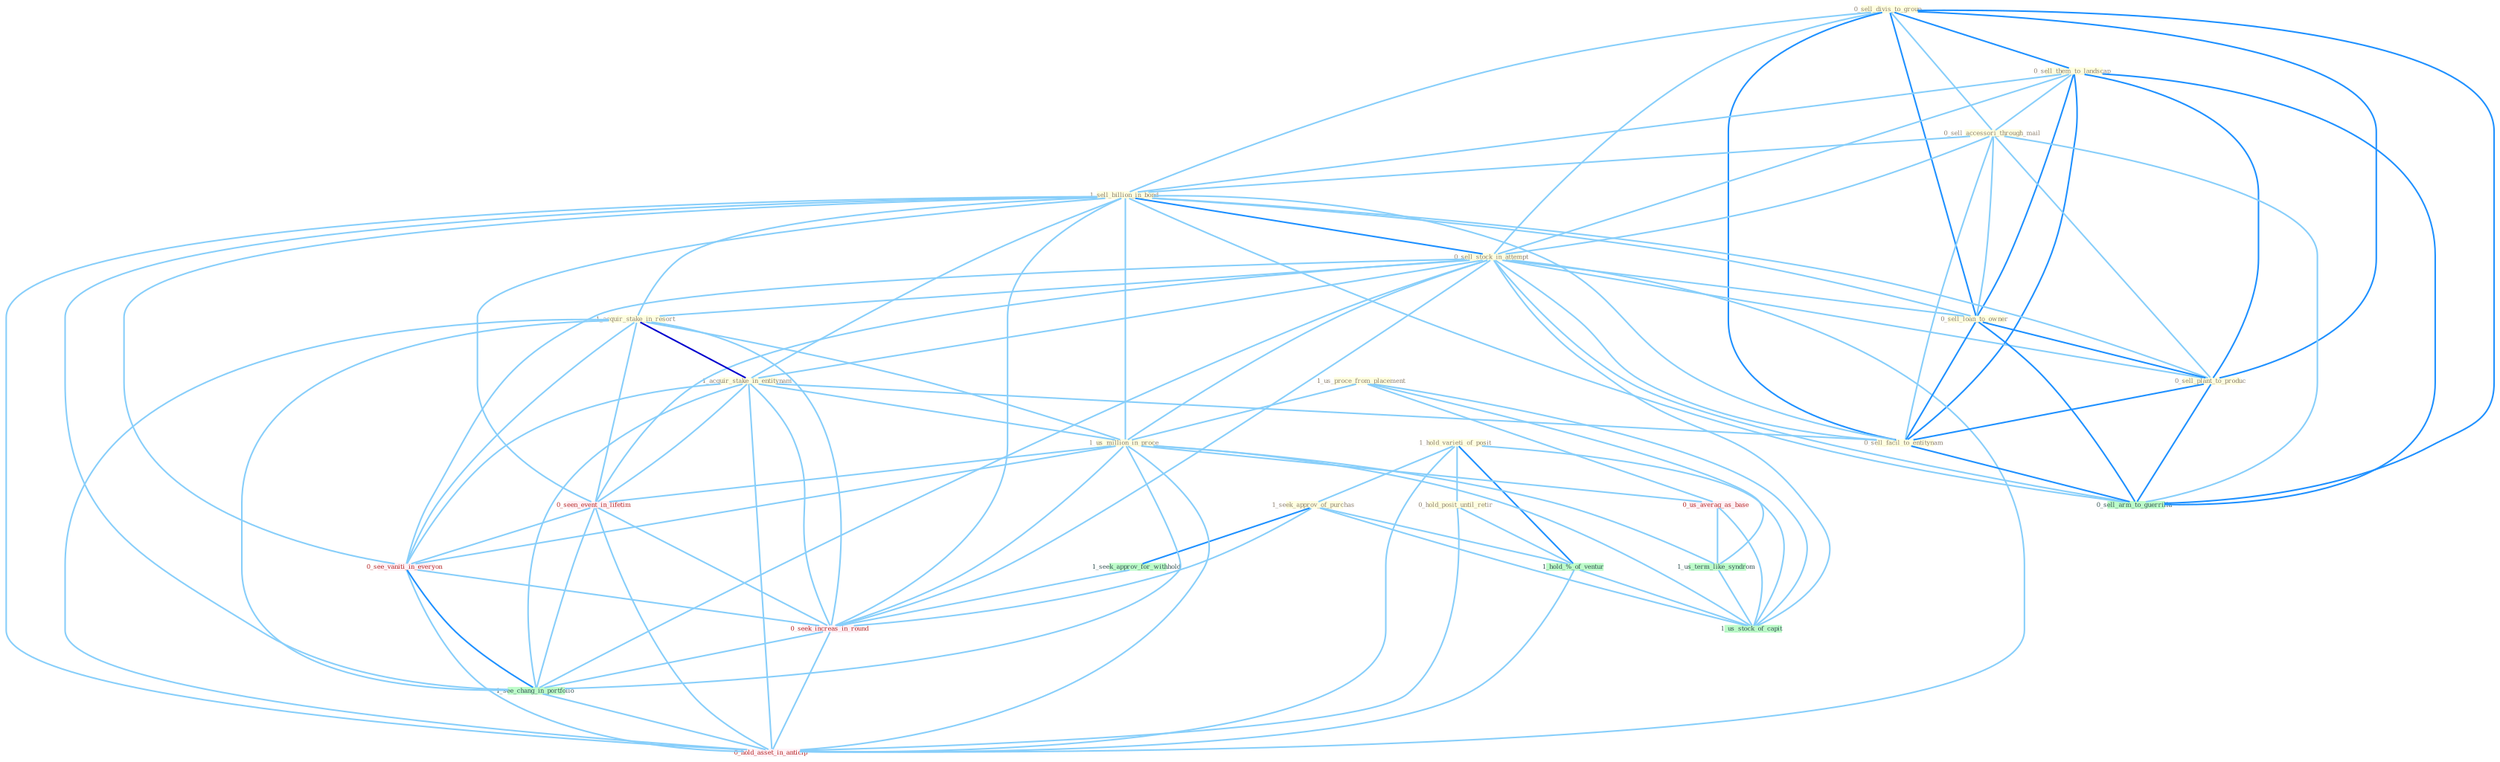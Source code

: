 Graph G{ 
    node
    [shape=polygon,style=filled,width=.5,height=.06,color="#BDFCC9",fixedsize=true,fontsize=4,
    fontcolor="#2f4f4f"];
    {node
    [color="#ffffe0", fontcolor="#8b7d6b"] "0_sell_divis_to_group " "0_sell_them_to_landscap " "0_sell_accessori_through_mail " "1_hold_varieti_of_posit " "1_sell_billion_in_bond " "1_us_proce_from_placement " "1_seek_approv_of_purchas " "0_sell_stock_in_attempt " "0_sell_loan_to_owner " "1_acquir_stake_in_resort " "0_hold_posit_until_retir " "0_sell_plant_to_produc " "1_acquir_stake_in_entitynam " "1_us_million_in_proce " "0_sell_facil_to_entitynam "}
{node [color="#fff0f5", fontcolor="#b22222"] "0_seen_event_in_lifetim " "0_us_averag_as_base " "0_see_vaniti_in_everyon " "0_seek_increas_in_round " "0_hold_asset_in_anticip "}
edge [color="#B0E2FF"];

	"0_sell_divis_to_group " -- "0_sell_them_to_landscap " [w="2", color="#1e90ff" , len=0.8];
	"0_sell_divis_to_group " -- "0_sell_accessori_through_mail " [w="1", color="#87cefa" ];
	"0_sell_divis_to_group " -- "1_sell_billion_in_bond " [w="1", color="#87cefa" ];
	"0_sell_divis_to_group " -- "0_sell_stock_in_attempt " [w="1", color="#87cefa" ];
	"0_sell_divis_to_group " -- "0_sell_loan_to_owner " [w="2", color="#1e90ff" , len=0.8];
	"0_sell_divis_to_group " -- "0_sell_plant_to_produc " [w="2", color="#1e90ff" , len=0.8];
	"0_sell_divis_to_group " -- "0_sell_facil_to_entitynam " [w="2", color="#1e90ff" , len=0.8];
	"0_sell_divis_to_group " -- "0_sell_arm_to_guerrilla " [w="2", color="#1e90ff" , len=0.8];
	"0_sell_them_to_landscap " -- "0_sell_accessori_through_mail " [w="1", color="#87cefa" ];
	"0_sell_them_to_landscap " -- "1_sell_billion_in_bond " [w="1", color="#87cefa" ];
	"0_sell_them_to_landscap " -- "0_sell_stock_in_attempt " [w="1", color="#87cefa" ];
	"0_sell_them_to_landscap " -- "0_sell_loan_to_owner " [w="2", color="#1e90ff" , len=0.8];
	"0_sell_them_to_landscap " -- "0_sell_plant_to_produc " [w="2", color="#1e90ff" , len=0.8];
	"0_sell_them_to_landscap " -- "0_sell_facil_to_entitynam " [w="2", color="#1e90ff" , len=0.8];
	"0_sell_them_to_landscap " -- "0_sell_arm_to_guerrilla " [w="2", color="#1e90ff" , len=0.8];
	"0_sell_accessori_through_mail " -- "1_sell_billion_in_bond " [w="1", color="#87cefa" ];
	"0_sell_accessori_through_mail " -- "0_sell_stock_in_attempt " [w="1", color="#87cefa" ];
	"0_sell_accessori_through_mail " -- "0_sell_loan_to_owner " [w="1", color="#87cefa" ];
	"0_sell_accessori_through_mail " -- "0_sell_plant_to_produc " [w="1", color="#87cefa" ];
	"0_sell_accessori_through_mail " -- "0_sell_facil_to_entitynam " [w="1", color="#87cefa" ];
	"0_sell_accessori_through_mail " -- "0_sell_arm_to_guerrilla " [w="1", color="#87cefa" ];
	"1_hold_varieti_of_posit " -- "1_seek_approv_of_purchas " [w="1", color="#87cefa" ];
	"1_hold_varieti_of_posit " -- "0_hold_posit_until_retir " [w="1", color="#87cefa" ];
	"1_hold_varieti_of_posit " -- "1_hold_%_of_ventur " [w="2", color="#1e90ff" , len=0.8];
	"1_hold_varieti_of_posit " -- "1_us_stock_of_capit " [w="1", color="#87cefa" ];
	"1_hold_varieti_of_posit " -- "0_hold_asset_in_anticip " [w="1", color="#87cefa" ];
	"1_sell_billion_in_bond " -- "0_sell_stock_in_attempt " [w="2", color="#1e90ff" , len=0.8];
	"1_sell_billion_in_bond " -- "0_sell_loan_to_owner " [w="1", color="#87cefa" ];
	"1_sell_billion_in_bond " -- "1_acquir_stake_in_resort " [w="1", color="#87cefa" ];
	"1_sell_billion_in_bond " -- "0_sell_plant_to_produc " [w="1", color="#87cefa" ];
	"1_sell_billion_in_bond " -- "1_acquir_stake_in_entitynam " [w="1", color="#87cefa" ];
	"1_sell_billion_in_bond " -- "1_us_million_in_proce " [w="1", color="#87cefa" ];
	"1_sell_billion_in_bond " -- "0_sell_facil_to_entitynam " [w="1", color="#87cefa" ];
	"1_sell_billion_in_bond " -- "0_seen_event_in_lifetim " [w="1", color="#87cefa" ];
	"1_sell_billion_in_bond " -- "0_see_vaniti_in_everyon " [w="1", color="#87cefa" ];
	"1_sell_billion_in_bond " -- "0_sell_arm_to_guerrilla " [w="1", color="#87cefa" ];
	"1_sell_billion_in_bond " -- "0_seek_increas_in_round " [w="1", color="#87cefa" ];
	"1_sell_billion_in_bond " -- "1_see_chang_in_portfolio " [w="1", color="#87cefa" ];
	"1_sell_billion_in_bond " -- "0_hold_asset_in_anticip " [w="1", color="#87cefa" ];
	"1_us_proce_from_placement " -- "1_us_million_in_proce " [w="1", color="#87cefa" ];
	"1_us_proce_from_placement " -- "0_us_averag_as_base " [w="1", color="#87cefa" ];
	"1_us_proce_from_placement " -- "1_us_term_like_syndrom " [w="1", color="#87cefa" ];
	"1_us_proce_from_placement " -- "1_us_stock_of_capit " [w="1", color="#87cefa" ];
	"1_seek_approv_of_purchas " -- "1_seek_approv_for_withhold " [w="2", color="#1e90ff" , len=0.8];
	"1_seek_approv_of_purchas " -- "1_hold_%_of_ventur " [w="1", color="#87cefa" ];
	"1_seek_approv_of_purchas " -- "0_seek_increas_in_round " [w="1", color="#87cefa" ];
	"1_seek_approv_of_purchas " -- "1_us_stock_of_capit " [w="1", color="#87cefa" ];
	"0_sell_stock_in_attempt " -- "0_sell_loan_to_owner " [w="1", color="#87cefa" ];
	"0_sell_stock_in_attempt " -- "1_acquir_stake_in_resort " [w="1", color="#87cefa" ];
	"0_sell_stock_in_attempt " -- "0_sell_plant_to_produc " [w="1", color="#87cefa" ];
	"0_sell_stock_in_attempt " -- "1_acquir_stake_in_entitynam " [w="1", color="#87cefa" ];
	"0_sell_stock_in_attempt " -- "1_us_million_in_proce " [w="1", color="#87cefa" ];
	"0_sell_stock_in_attempt " -- "0_sell_facil_to_entitynam " [w="1", color="#87cefa" ];
	"0_sell_stock_in_attempt " -- "0_seen_event_in_lifetim " [w="1", color="#87cefa" ];
	"0_sell_stock_in_attempt " -- "0_see_vaniti_in_everyon " [w="1", color="#87cefa" ];
	"0_sell_stock_in_attempt " -- "0_sell_arm_to_guerrilla " [w="1", color="#87cefa" ];
	"0_sell_stock_in_attempt " -- "0_seek_increas_in_round " [w="1", color="#87cefa" ];
	"0_sell_stock_in_attempt " -- "1_us_stock_of_capit " [w="1", color="#87cefa" ];
	"0_sell_stock_in_attempt " -- "1_see_chang_in_portfolio " [w="1", color="#87cefa" ];
	"0_sell_stock_in_attempt " -- "0_hold_asset_in_anticip " [w="1", color="#87cefa" ];
	"0_sell_loan_to_owner " -- "0_sell_plant_to_produc " [w="2", color="#1e90ff" , len=0.8];
	"0_sell_loan_to_owner " -- "0_sell_facil_to_entitynam " [w="2", color="#1e90ff" , len=0.8];
	"0_sell_loan_to_owner " -- "0_sell_arm_to_guerrilla " [w="2", color="#1e90ff" , len=0.8];
	"1_acquir_stake_in_resort " -- "1_acquir_stake_in_entitynam " [w="3", color="#0000cd" , len=0.6];
	"1_acquir_stake_in_resort " -- "1_us_million_in_proce " [w="1", color="#87cefa" ];
	"1_acquir_stake_in_resort " -- "0_seen_event_in_lifetim " [w="1", color="#87cefa" ];
	"1_acquir_stake_in_resort " -- "0_see_vaniti_in_everyon " [w="1", color="#87cefa" ];
	"1_acquir_stake_in_resort " -- "0_seek_increas_in_round " [w="1", color="#87cefa" ];
	"1_acquir_stake_in_resort " -- "1_see_chang_in_portfolio " [w="1", color="#87cefa" ];
	"1_acquir_stake_in_resort " -- "0_hold_asset_in_anticip " [w="1", color="#87cefa" ];
	"0_hold_posit_until_retir " -- "1_hold_%_of_ventur " [w="1", color="#87cefa" ];
	"0_hold_posit_until_retir " -- "0_hold_asset_in_anticip " [w="1", color="#87cefa" ];
	"0_sell_plant_to_produc " -- "0_sell_facil_to_entitynam " [w="2", color="#1e90ff" , len=0.8];
	"0_sell_plant_to_produc " -- "0_sell_arm_to_guerrilla " [w="2", color="#1e90ff" , len=0.8];
	"1_acquir_stake_in_entitynam " -- "1_us_million_in_proce " [w="1", color="#87cefa" ];
	"1_acquir_stake_in_entitynam " -- "0_sell_facil_to_entitynam " [w="1", color="#87cefa" ];
	"1_acquir_stake_in_entitynam " -- "0_seen_event_in_lifetim " [w="1", color="#87cefa" ];
	"1_acquir_stake_in_entitynam " -- "0_see_vaniti_in_everyon " [w="1", color="#87cefa" ];
	"1_acquir_stake_in_entitynam " -- "0_seek_increas_in_round " [w="1", color="#87cefa" ];
	"1_acquir_stake_in_entitynam " -- "1_see_chang_in_portfolio " [w="1", color="#87cefa" ];
	"1_acquir_stake_in_entitynam " -- "0_hold_asset_in_anticip " [w="1", color="#87cefa" ];
	"1_us_million_in_proce " -- "0_seen_event_in_lifetim " [w="1", color="#87cefa" ];
	"1_us_million_in_proce " -- "0_us_averag_as_base " [w="1", color="#87cefa" ];
	"1_us_million_in_proce " -- "1_us_term_like_syndrom " [w="1", color="#87cefa" ];
	"1_us_million_in_proce " -- "0_see_vaniti_in_everyon " [w="1", color="#87cefa" ];
	"1_us_million_in_proce " -- "0_seek_increas_in_round " [w="1", color="#87cefa" ];
	"1_us_million_in_proce " -- "1_us_stock_of_capit " [w="1", color="#87cefa" ];
	"1_us_million_in_proce " -- "1_see_chang_in_portfolio " [w="1", color="#87cefa" ];
	"1_us_million_in_proce " -- "0_hold_asset_in_anticip " [w="1", color="#87cefa" ];
	"0_sell_facil_to_entitynam " -- "0_sell_arm_to_guerrilla " [w="2", color="#1e90ff" , len=0.8];
	"0_seen_event_in_lifetim " -- "0_see_vaniti_in_everyon " [w="1", color="#87cefa" ];
	"0_seen_event_in_lifetim " -- "0_seek_increas_in_round " [w="1", color="#87cefa" ];
	"0_seen_event_in_lifetim " -- "1_see_chang_in_portfolio " [w="1", color="#87cefa" ];
	"0_seen_event_in_lifetim " -- "0_hold_asset_in_anticip " [w="1", color="#87cefa" ];
	"0_us_averag_as_base " -- "1_us_term_like_syndrom " [w="1", color="#87cefa" ];
	"0_us_averag_as_base " -- "1_us_stock_of_capit " [w="1", color="#87cefa" ];
	"1_us_term_like_syndrom " -- "1_us_stock_of_capit " [w="1", color="#87cefa" ];
	"1_seek_approv_for_withhold " -- "0_seek_increas_in_round " [w="1", color="#87cefa" ];
	"1_hold_%_of_ventur " -- "1_us_stock_of_capit " [w="1", color="#87cefa" ];
	"1_hold_%_of_ventur " -- "0_hold_asset_in_anticip " [w="1", color="#87cefa" ];
	"0_see_vaniti_in_everyon " -- "0_seek_increas_in_round " [w="1", color="#87cefa" ];
	"0_see_vaniti_in_everyon " -- "1_see_chang_in_portfolio " [w="2", color="#1e90ff" , len=0.8];
	"0_see_vaniti_in_everyon " -- "0_hold_asset_in_anticip " [w="1", color="#87cefa" ];
	"0_seek_increas_in_round " -- "1_see_chang_in_portfolio " [w="1", color="#87cefa" ];
	"0_seek_increas_in_round " -- "0_hold_asset_in_anticip " [w="1", color="#87cefa" ];
	"1_see_chang_in_portfolio " -- "0_hold_asset_in_anticip " [w="1", color="#87cefa" ];
}